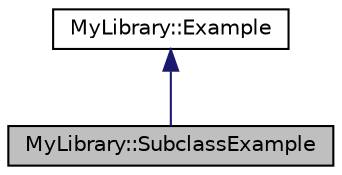 digraph "MyLibrary::SubclassExample"
{
 // LATEX_PDF_SIZE
  edge [fontname="Helvetica",fontsize="10",labelfontname="Helvetica",labelfontsize="10"];
  node [fontname="Helvetica",fontsize="10",shape=record];
  Node1 [label="MyLibrary::SubclassExample",height=0.2,width=0.4,color="black", fillcolor="grey75", style="filled", fontcolor="black",tooltip=" "];
  Node2 -> Node1 [dir="back",color="midnightblue",fontsize="10",style="solid",fontname="Helvetica"];
  Node2 [label="MyLibrary::Example",height=0.2,width=0.4,color="black", fillcolor="white", style="filled",URL="$classMyLibrary_1_1Example.html",tooltip=" "];
}
